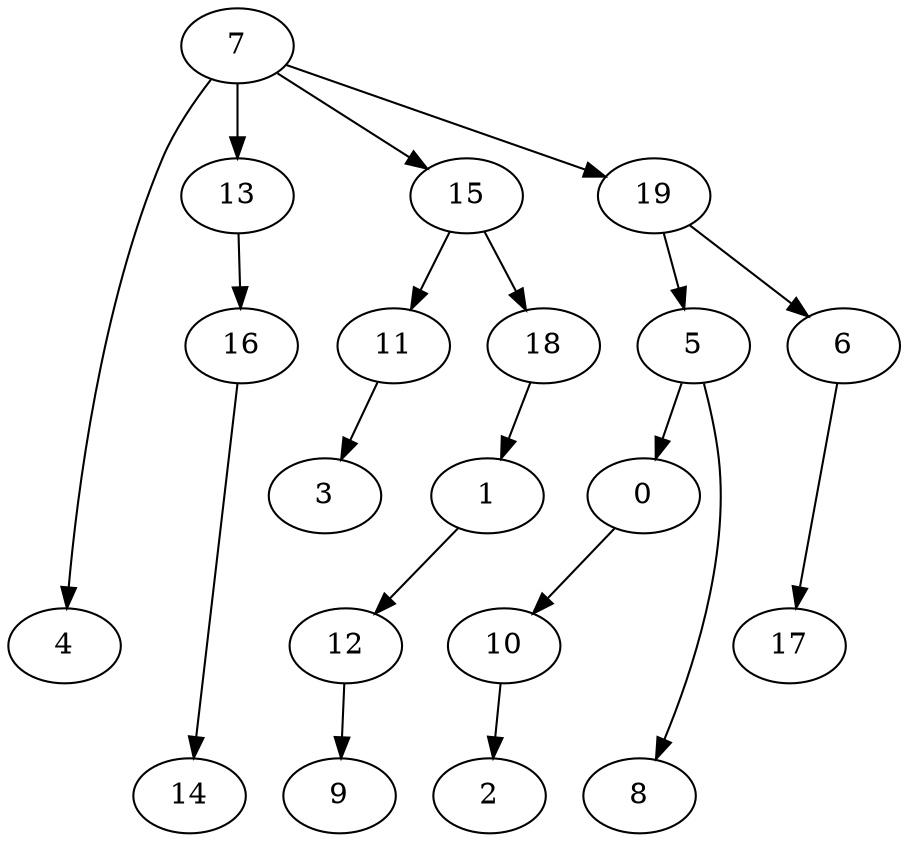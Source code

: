 digraph G {
    0;
    10;
    2;
    1;
    12;
    9;
    5;
    8;
    6;
    17;
    7;
    4;
    13;
    15;
    19;
    16;
    11;
    18;
    3;
    14;
    0 -> 10 [weight=0];
    10 -> 2 [weight=0];
    1 -> 12 [weight=0];
    12 -> 9 [weight=0];
    5 -> 0 [weight=0];
    5 -> 8 [weight=0];
    6 -> 17 [weight=0];
    7 -> 4 [weight=0];
    7 -> 13 [weight=1];
    7 -> 15 [weight=0];
    7 -> 19 [weight=0];
    13 -> 16 [weight=0];
    15 -> 11 [weight=0];
    15 -> 18 [weight=0];
    19 -> 5 [weight=0];
    19 -> 6 [weight=0];
    16 -> 14 [weight=0];
    11 -> 3 [weight=0];
    18 -> 1 [weight=0];
}
